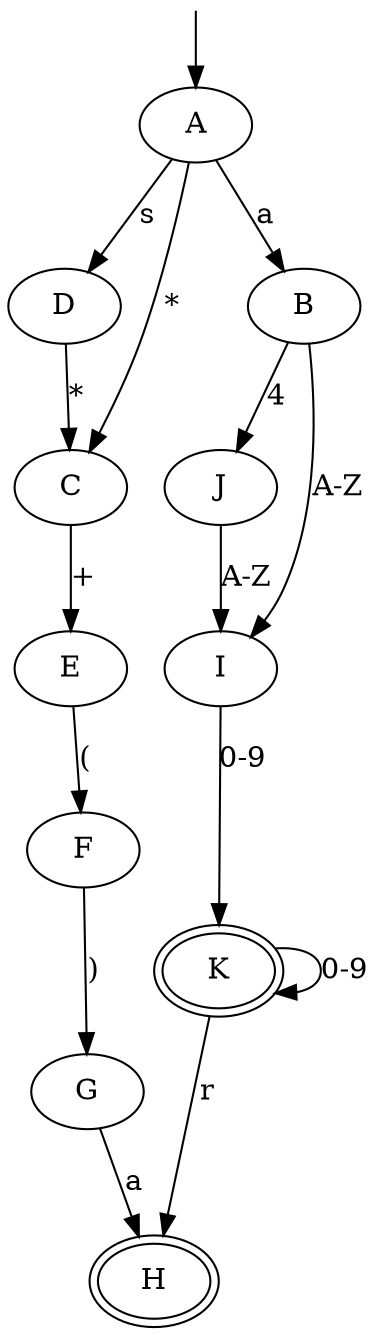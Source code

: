 digraph {
    0 [ label = "A" ]
    1 [ label = "D" ]
    2 [ label = "B" ]
    3 [ label = "C" ]
    4 [ label = "E" ]
    5 [ label = "F" ]
    6 [ label = "I" ]
    7 [peripheries=2,  label = "K" ]
    8 [ label = "G" ]
    9 [peripheries=2,  label = "H" ]
    10 [ label = "J" ]
    0 -> 1 [ label = "s" ]
    0 -> 2 [ label = "a" ]
    0 -> 3 [ label = "*" ]
    1 -> 3 [ label = "*" ]
    2 -> 6 [ label = "A-Z" ]
    2 -> 10 [ label = "4" ]
    3 -> 4 [ label = "+" ]
    4 -> 5 [ label = "(" ]
    5 -> 8 [ label = ")" ]
    6 -> 7 [ label = "0-9" ]
    7 -> 9 [ label = "r" ]
    7 -> 7 [ label = "0-9" ]
    8 -> 9 [ label = "a" ]
    10 -> 6 [ label = "A-Z" ]
"" [style=invisible, width=0, height=0];
"" -> 0;
}
